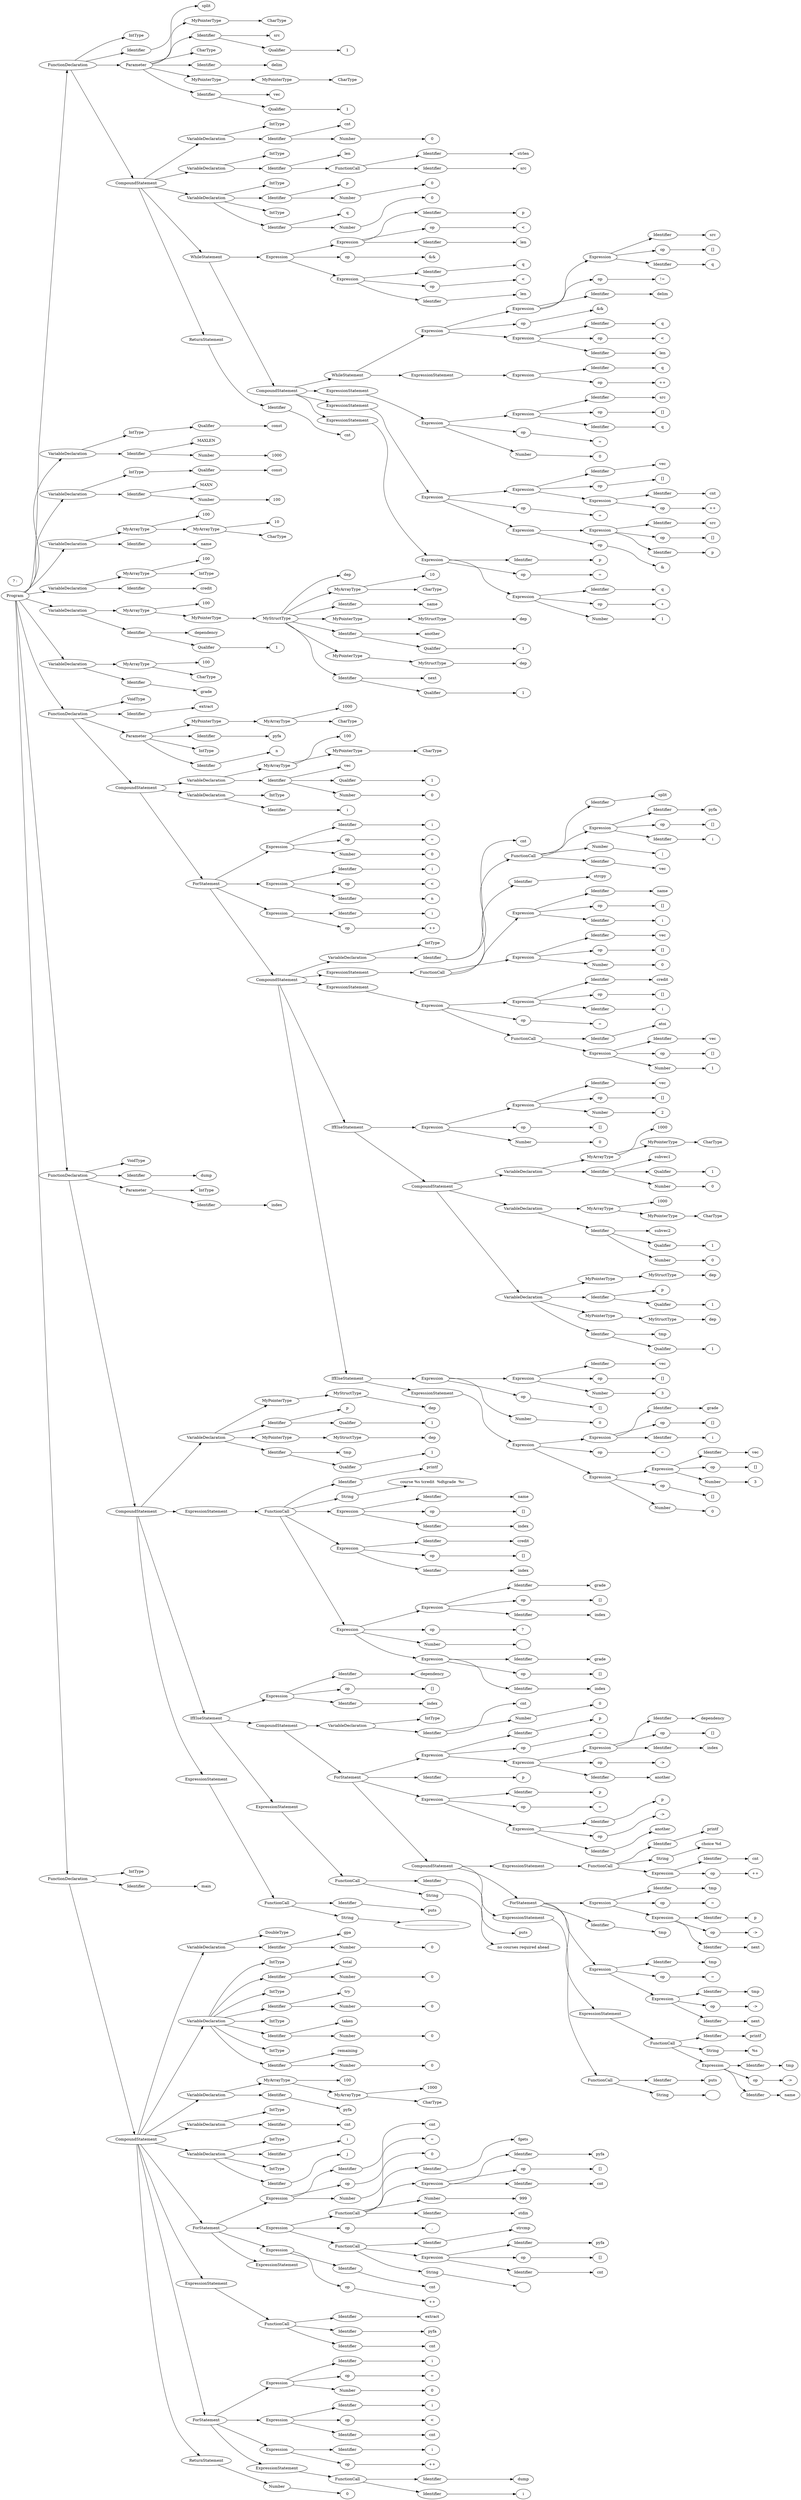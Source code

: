 // Visualization of the Abstract Syntax Tree
digraph AST {
	graph [rankdir=LR]
	Program [label=Program]
	FunctionDeclaration [label=FunctionDeclaration]
	Program -> FunctionDeclaration
	IntType [label=IntType]
	FunctionDeclaration -> IntType
	Identifier [label=Identifier]
	FunctionDeclaration -> Identifier
	split [label=split]
	Identifier -> split
	Parameter [label=Parameter]
	FunctionDeclaration -> Parameter
	MyPointerType [label=MyPointerType]
	Parameter -> MyPointerType
	CharType [label=CharType]
	MyPointerType -> CharType
	Identifier8 [label=Identifier]
	Parameter -> Identifier8
	src [label=src]
	Identifier8 -> src
	Qualifier [label=Qualifier]
	Identifier8 -> Qualifier
	1 [label=1]
	Qualifier -> 1
	CharType12 [label=CharType]
	Parameter -> CharType12
	Identifier13 [label=Identifier]
	Parameter -> Identifier13
	delim [label=delim]
	Identifier13 -> delim
	MyPointerType15 [label=MyPointerType]
	Parameter -> MyPointerType15
	MyPointerType16 [label=MyPointerType]
	MyPointerType15 -> MyPointerType16
	CharType17 [label=CharType]
	MyPointerType16 -> CharType17
	Identifier18 [label=Identifier]
	Parameter -> Identifier18
	vec [label=vec]
	Identifier18 -> vec
	Qualifier20 [label=Qualifier]
	Identifier18 -> Qualifier20
	121 [label=1]
	Qualifier20 -> 121
	CompoundStatement [label=CompoundStatement]
	FunctionDeclaration -> CompoundStatement
	VariableDeclaration [label=VariableDeclaration]
	CompoundStatement -> VariableDeclaration
	IntType24 [label=IntType]
	VariableDeclaration -> IntType24
	Identifier25 [label=Identifier]
	VariableDeclaration -> Identifier25
	cnt [label=cnt]
	Identifier25 -> cnt
	Number [label=Number]
	Identifier25 -> Number
	0 [label=0]
	Number -> 0
	VariableDeclaration29 [label=VariableDeclaration]
	CompoundStatement -> VariableDeclaration29
	IntType30 [label=IntType]
	VariableDeclaration29 -> IntType30
	Identifier31 [label=Identifier]
	VariableDeclaration29 -> Identifier31
	len [label=len]
	Identifier31 -> len
	FunctionCall [label=FunctionCall]
	Identifier31 -> FunctionCall
	Identifier34 [label=Identifier]
	FunctionCall -> Identifier34
	strlen [label=strlen]
	Identifier34 -> strlen
	Identifier36 [label=Identifier]
	FunctionCall -> Identifier36
	src37 [label=src]
	Identifier36 -> src37
	VariableDeclaration38 [label=VariableDeclaration]
	CompoundStatement -> VariableDeclaration38
	IntType39 [label=IntType]
	VariableDeclaration38 -> IntType39
	Identifier40 [label=Identifier]
	VariableDeclaration38 -> Identifier40
	p [label=p]
	Identifier40 -> p
	Number42 [label=Number]
	Identifier40 -> Number42
	043 [label=0]
	Number42 -> 043
	IntType44 [label=IntType]
	VariableDeclaration38 -> IntType44
	Identifier45 [label=Identifier]
	VariableDeclaration38 -> Identifier45
	q [label=q]
	Identifier45 -> q
	Number47 [label=Number]
	Identifier45 -> Number47
	048 [label=0]
	Number47 -> 048
	WhileStatement [label=WhileStatement]
	CompoundStatement -> WhileStatement
	Expression [label=Expression]
	WhileStatement -> Expression
	Expression51 [label=Expression]
	Expression -> Expression51
	Identifier52 [label=Identifier]
	Expression51 -> Identifier52
	p53 [label=p]
	Identifier52 -> p53
	op [label=op]
	Expression51 -> op
	"<" [label="<"]
	op -> "<"
	Identifier56 [label=Identifier]
	Expression51 -> Identifier56
	len57 [label=len]
	Identifier56 -> len57
	op58 [label=op]
	Expression -> op58
	"&&" [label="&&"]
	op58 -> "&&"
	Expression60 [label=Expression]
	Expression -> Expression60
	Identifier61 [label=Identifier]
	Expression60 -> Identifier61
	q62 [label=q]
	Identifier61 -> q62
	op63 [label=op]
	Expression60 -> op63
	"<64" [label="<"]
	op63 -> "<64"
	Identifier65 [label=Identifier]
	Expression60 -> Identifier65
	len66 [label=len]
	Identifier65 -> len66
	CompoundStatement67 [label=CompoundStatement]
	WhileStatement -> CompoundStatement67
	WhileStatement68 [label=WhileStatement]
	CompoundStatement67 -> WhileStatement68
	Expression69 [label=Expression]
	WhileStatement68 -> Expression69
	Expression70 [label=Expression]
	Expression69 -> Expression70
	Expression71 [label=Expression]
	Expression70 -> Expression71
	Identifier72 [label=Identifier]
	Expression71 -> Identifier72
	src73 [label=src]
	Identifier72 -> src73
	op74 [label=op]
	Expression71 -> op74
	"[]" [label="[]"]
	op74 -> "[]"
	Identifier76 [label=Identifier]
	Expression71 -> Identifier76
	q77 [label=q]
	Identifier76 -> q77
	op78 [label=op]
	Expression70 -> op78
	"!=" [label="!="]
	op78 -> "!="
	Identifier80 [label=Identifier]
	Expression70 -> Identifier80
	delim81 [label=delim]
	Identifier80 -> delim81
	op82 [label=op]
	Expression69 -> op82
	"&&83" [label="&&"]
	op82 -> "&&83"
	Expression84 [label=Expression]
	Expression69 -> Expression84
	Identifier85 [label=Identifier]
	Expression84 -> Identifier85
	q86 [label=q]
	Identifier85 -> q86
	op87 [label=op]
	Expression84 -> op87
	"<88" [label="<"]
	op87 -> "<88"
	Identifier89 [label=Identifier]
	Expression84 -> Identifier89
	len90 [label=len]
	Identifier89 -> len90
	ExpressionStatement [label=ExpressionStatement]
	WhileStatement68 -> ExpressionStatement
	Expression92 [label=Expression]
	ExpressionStatement -> Expression92
	Identifier93 [label=Identifier]
	Expression92 -> Identifier93
	q94 [label=q]
	Identifier93 -> q94
	op95 [label=op]
	Expression92 -> op95
	"++" [label="++"]
	op95 -> "++"
	ExpressionStatement97 [label=ExpressionStatement]
	CompoundStatement67 -> ExpressionStatement97
	Expression98 [label=Expression]
	ExpressionStatement97 -> Expression98
	Expression99 [label=Expression]
	Expression98 -> Expression99
	Identifier100 [label=Identifier]
	Expression99 -> Identifier100
	src101 [label=src]
	Identifier100 -> src101
	op102 [label=op]
	Expression99 -> op102
	"[]103" [label="[]"]
	op102 -> "[]103"
	Identifier104 [label=Identifier]
	Expression99 -> Identifier104
	q105 [label=q]
	Identifier104 -> q105
	op106 [label=op]
	Expression98 -> op106
	"=" [label="="]
	op106 -> "="
	Number108 [label=Number]
	Expression98 -> Number108
	0109 [label=0]
	Number108 -> 0109
	ExpressionStatement110 [label=ExpressionStatement]
	CompoundStatement67 -> ExpressionStatement110
	Expression111 [label=Expression]
	ExpressionStatement110 -> Expression111
	Expression112 [label=Expression]
	Expression111 -> Expression112
	Identifier113 [label=Identifier]
	Expression112 -> Identifier113
	vec114 [label=vec]
	Identifier113 -> vec114
	op115 [label=op]
	Expression112 -> op115
	"[]116" [label="[]"]
	op115 -> "[]116"
	Expression117 [label=Expression]
	Expression112 -> Expression117
	Identifier118 [label=Identifier]
	Expression117 -> Identifier118
	cnt119 [label=cnt]
	Identifier118 -> cnt119
	op120 [label=op]
	Expression117 -> op120
	"++121" [label="++"]
	op120 -> "++121"
	op122 [label=op]
	Expression111 -> op122
	"=123" [label="="]
	op122 -> "=123"
	Expression124 [label=Expression]
	Expression111 -> Expression124
	Expression125 [label=Expression]
	Expression124 -> Expression125
	Identifier126 [label=Identifier]
	Expression125 -> Identifier126
	src127 [label=src]
	Identifier126 -> src127
	op128 [label=op]
	Expression125 -> op128
	"[]129" [label="[]"]
	op128 -> "[]129"
	Identifier130 [label=Identifier]
	Expression125 -> Identifier130
	p131 [label=p]
	Identifier130 -> p131
	op132 [label=op]
	Expression124 -> op132
	"&" [label="&"]
	op132 -> "&"
	ExpressionStatement134 [label=ExpressionStatement]
	CompoundStatement67 -> ExpressionStatement134
	Expression135 [label=Expression]
	ExpressionStatement134 -> Expression135
	Identifier136 [label=Identifier]
	Expression135 -> Identifier136
	p137 [label=p]
	Identifier136 -> p137
	op138 [label=op]
	Expression135 -> op138
	"=139" [label="="]
	op138 -> "=139"
	Expression140 [label=Expression]
	Expression135 -> Expression140
	Identifier141 [label=Identifier]
	Expression140 -> Identifier141
	q142 [label=q]
	Identifier141 -> q142
	op143 [label=op]
	Expression140 -> op143
	"+" [label="+"]
	op143 -> "+"
	Number145 [label=Number]
	Expression140 -> Number145
	1146 [label=1]
	Number145 -> 1146
	ReturnStatement [label=ReturnStatement]
	CompoundStatement -> ReturnStatement
	Identifier148 [label=Identifier]
	ReturnStatement -> Identifier148
	cnt149 [label=cnt]
	Identifier148 -> cnt149
	VariableDeclaration150 [label=VariableDeclaration]
	Program -> VariableDeclaration150
	IntType151 [label=IntType]
	VariableDeclaration150 -> IntType151
	Qualifier152 [label=Qualifier]
	IntType151 -> Qualifier152
	const [label=const]
	Qualifier152 -> const
	Identifier154 [label=Identifier]
	VariableDeclaration150 -> Identifier154
	MAXLEN [label=MAXLEN]
	Identifier154 -> MAXLEN
	Number156 [label=Number]
	Identifier154 -> Number156
	1000 [label=1000]
	Number156 -> 1000
	VariableDeclaration158 [label=VariableDeclaration]
	Program -> VariableDeclaration158
	IntType159 [label=IntType]
	VariableDeclaration158 -> IntType159
	Qualifier160 [label=Qualifier]
	IntType159 -> Qualifier160
	const161 [label=const]
	Qualifier160 -> const161
	Identifier162 [label=Identifier]
	VariableDeclaration158 -> Identifier162
	MAXN [label=MAXN]
	Identifier162 -> MAXN
	Number164 [label=Number]
	Identifier162 -> Number164
	100 [label=100]
	Number164 -> 100
	VariableDeclaration166 [label=VariableDeclaration]
	Program -> VariableDeclaration166
	MyArrayType [label=MyArrayType]
	VariableDeclaration166 -> MyArrayType
	100168 [label=100]
	MyArrayType -> 100168
	MyArrayType169 [label=MyArrayType]
	MyArrayType -> MyArrayType169
	10 [label=10]
	MyArrayType169 -> 10
	CharType171 [label=CharType]
	MyArrayType169 -> CharType171
	Identifier172 [label=Identifier]
	VariableDeclaration166 -> Identifier172
	name [label=name]
	Identifier172 -> name
	VariableDeclaration174 [label=VariableDeclaration]
	Program -> VariableDeclaration174
	MyArrayType175 [label=MyArrayType]
	VariableDeclaration174 -> MyArrayType175
	100176 [label=100]
	MyArrayType175 -> 100176
	IntType177 [label=IntType]
	MyArrayType175 -> IntType177
	Identifier178 [label=Identifier]
	VariableDeclaration174 -> Identifier178
	credit [label=credit]
	Identifier178 -> credit
	VariableDeclaration180 [label=VariableDeclaration]
	Program -> VariableDeclaration180
	MyArrayType181 [label=MyArrayType]
	VariableDeclaration180 -> MyArrayType181
	100182 [label=100]
	MyArrayType181 -> 100182
	MyPointerType183 [label=MyPointerType]
	MyArrayType181 -> MyPointerType183
	MyStructType [label=MyStructType]
	MyPointerType183 -> MyStructType
	dep [label=dep]
	MyStructType -> dep
	MyArrayType186 [label=MyArrayType]
	MyStructType -> MyArrayType186
	10187 [label=10]
	MyArrayType186 -> 10187
	CharType188 [label=CharType]
	MyArrayType186 -> CharType188
	Identifier189 [label=Identifier]
	MyStructType -> Identifier189
	name190 [label=name]
	Identifier189 -> name190
	MyPointerType191 [label=MyPointerType]
	MyStructType -> MyPointerType191
	MyStructType192 [label=MyStructType]
	MyPointerType191 -> MyStructType192
	dep193 [label=dep]
	MyStructType192 -> dep193
	Identifier194 [label=Identifier]
	MyStructType -> Identifier194
	another [label=another]
	Identifier194 -> another
	Qualifier196 [label=Qualifier]
	Identifier194 -> Qualifier196
	1197 [label=1]
	Qualifier196 -> 1197
	MyPointerType198 [label=MyPointerType]
	MyStructType -> MyPointerType198
	MyStructType199 [label=MyStructType]
	MyPointerType198 -> MyStructType199
	dep200 [label=dep]
	MyStructType199 -> dep200
	Identifier201 [label=Identifier]
	MyStructType -> Identifier201
	next [label=next]
	Identifier201 -> next
	Qualifier203 [label=Qualifier]
	Identifier201 -> Qualifier203
	1204 [label=1]
	Qualifier203 -> 1204
	Identifier205 [label=Identifier]
	VariableDeclaration180 -> Identifier205
	dependency [label=dependency]
	Identifier205 -> dependency
	Qualifier207 [label=Qualifier]
	Identifier205 -> Qualifier207
	1208 [label=1]
	Qualifier207 -> 1208
	VariableDeclaration209 [label=VariableDeclaration]
	Program -> VariableDeclaration209
	MyArrayType210 [label=MyArrayType]
	VariableDeclaration209 -> MyArrayType210
	100211 [label=100]
	MyArrayType210 -> 100211
	CharType212 [label=CharType]
	MyArrayType210 -> CharType212
	Identifier213 [label=Identifier]
	VariableDeclaration209 -> Identifier213
	grade [label=grade]
	Identifier213 -> grade
	FunctionDeclaration215 [label=FunctionDeclaration]
	Program -> FunctionDeclaration215
	VoidType [label=VoidType]
	FunctionDeclaration215 -> VoidType
	Identifier217 [label=Identifier]
	FunctionDeclaration215 -> Identifier217
	extract [label=extract]
	Identifier217 -> extract
	Parameter219 [label=Parameter]
	FunctionDeclaration215 -> Parameter219
	MyPointerType220 [label=MyPointerType]
	Parameter219 -> MyPointerType220
	MyArrayType221 [label=MyArrayType]
	MyPointerType220 -> MyArrayType221
	1000222 [label=1000]
	MyArrayType221 -> 1000222
	CharType223 [label=CharType]
	MyArrayType221 -> CharType223
	Identifier224 [label=Identifier]
	Parameter219 -> Identifier224
	pyfa [label=pyfa]
	Identifier224 -> pyfa
	IntType226 [label=IntType]
	Parameter219 -> IntType226
	Identifier227 [label=Identifier]
	Parameter219 -> Identifier227
	n [label=n]
	Identifier227 -> n
	CompoundStatement229 [label=CompoundStatement]
	FunctionDeclaration215 -> CompoundStatement229
	VariableDeclaration230 [label=VariableDeclaration]
	CompoundStatement229 -> VariableDeclaration230
	MyArrayType231 [label=MyArrayType]
	VariableDeclaration230 -> MyArrayType231
	100232 [label=100]
	MyArrayType231 -> 100232
	MyPointerType233 [label=MyPointerType]
	MyArrayType231 -> MyPointerType233
	CharType234 [label=CharType]
	MyPointerType233 -> CharType234
	Identifier235 [label=Identifier]
	VariableDeclaration230 -> Identifier235
	vec236 [label=vec]
	Identifier235 -> vec236
	Qualifier237 [label=Qualifier]
	Identifier235 -> Qualifier237
	1238 [label=1]
	Qualifier237 -> 1238
	Number239 [label=Number]
	Identifier235 -> Number239
	0240 [label=0]
	Number239 -> 0240
	VariableDeclaration241 [label=VariableDeclaration]
	CompoundStatement229 -> VariableDeclaration241
	IntType242 [label=IntType]
	VariableDeclaration241 -> IntType242
	Identifier243 [label=Identifier]
	VariableDeclaration241 -> Identifier243
	i [label=i]
	Identifier243 -> i
	ForStatement [label=ForStatement]
	CompoundStatement229 -> ForStatement
	Expression246 [label=Expression]
	ForStatement -> Expression246
	Identifier247 [label=Identifier]
	Expression246 -> Identifier247
	i248 [label=i]
	Identifier247 -> i248
	op249 [label=op]
	Expression246 -> op249
	"=250" [label="="]
	op249 -> "=250"
	Number251 [label=Number]
	Expression246 -> Number251
	0252 [label=0]
	Number251 -> 0252
	Expression253 [label=Expression]
	ForStatement -> Expression253
	Identifier254 [label=Identifier]
	Expression253 -> Identifier254
	i255 [label=i]
	Identifier254 -> i255
	op256 [label=op]
	Expression253 -> op256
	"<257" [label="<"]
	op256 -> "<257"
	Identifier258 [label=Identifier]
	Expression253 -> Identifier258
	n259 [label=n]
	Identifier258 -> n259
	Expression260 [label=Expression]
	ForStatement -> Expression260
	Identifier261 [label=Identifier]
	Expression260 -> Identifier261
	i262 [label=i]
	Identifier261 -> i262
	op263 [label=op]
	Expression260 -> op263
	"++264" [label="++"]
	op263 -> "++264"
	CompoundStatement265 [label=CompoundStatement]
	ForStatement -> CompoundStatement265
	VariableDeclaration266 [label=VariableDeclaration]
	CompoundStatement265 -> VariableDeclaration266
	IntType267 [label=IntType]
	VariableDeclaration266 -> IntType267
	Identifier268 [label=Identifier]
	VariableDeclaration266 -> Identifier268
	cnt269 [label=cnt]
	Identifier268 -> cnt269
	FunctionCall270 [label=FunctionCall]
	Identifier268 -> FunctionCall270
	Identifier271 [label=Identifier]
	FunctionCall270 -> Identifier271
	split272 [label=split]
	Identifier271 -> split272
	Expression273 [label=Expression]
	FunctionCall270 -> Expression273
	Identifier274 [label=Identifier]
	Expression273 -> Identifier274
	pyfa275 [label=pyfa]
	Identifier274 -> pyfa275
	op276 [label=op]
	Expression273 -> op276
	"[]277" [label="[]"]
	op276 -> "[]277"
	Identifier278 [label=Identifier]
	Expression273 -> Identifier278
	i279 [label=i]
	Identifier278 -> i279
	Number280 [label=Number]
	FunctionCall270 -> Number280
	"|" [label="|"]
	Number280 -> "|"
	Identifier282 [label=Identifier]
	FunctionCall270 -> Identifier282
	vec283 [label=vec]
	Identifier282 -> vec283
	ExpressionStatement284 [label=ExpressionStatement]
	CompoundStatement265 -> ExpressionStatement284
	FunctionCall285 [label=FunctionCall]
	ExpressionStatement284 -> FunctionCall285
	Identifier286 [label=Identifier]
	FunctionCall285 -> Identifier286
	strcpy [label=strcpy]
	Identifier286 -> strcpy
	Expression288 [label=Expression]
	FunctionCall285 -> Expression288
	Identifier289 [label=Identifier]
	Expression288 -> Identifier289
	name290 [label=name]
	Identifier289 -> name290
	op291 [label=op]
	Expression288 -> op291
	"[]292" [label="[]"]
	op291 -> "[]292"
	Identifier293 [label=Identifier]
	Expression288 -> Identifier293
	i294 [label=i]
	Identifier293 -> i294
	Expression295 [label=Expression]
	FunctionCall285 -> Expression295
	Identifier296 [label=Identifier]
	Expression295 -> Identifier296
	vec297 [label=vec]
	Identifier296 -> vec297
	op298 [label=op]
	Expression295 -> op298
	"[]299" [label="[]"]
	op298 -> "[]299"
	Number300 [label=Number]
	Expression295 -> Number300
	0301 [label=0]
	Number300 -> 0301
	ExpressionStatement302 [label=ExpressionStatement]
	CompoundStatement265 -> ExpressionStatement302
	Expression303 [label=Expression]
	ExpressionStatement302 -> Expression303
	Expression304 [label=Expression]
	Expression303 -> Expression304
	Identifier305 [label=Identifier]
	Expression304 -> Identifier305
	credit306 [label=credit]
	Identifier305 -> credit306
	op307 [label=op]
	Expression304 -> op307
	"[]308" [label="[]"]
	op307 -> "[]308"
	Identifier309 [label=Identifier]
	Expression304 -> Identifier309
	i310 [label=i]
	Identifier309 -> i310
	op311 [label=op]
	Expression303 -> op311
	"=312" [label="="]
	op311 -> "=312"
	FunctionCall313 [label=FunctionCall]
	Expression303 -> FunctionCall313
	Identifier314 [label=Identifier]
	FunctionCall313 -> Identifier314
	atoi [label=atoi]
	Identifier314 -> atoi
	Expression316 [label=Expression]
	FunctionCall313 -> Expression316
	Identifier317 [label=Identifier]
	Expression316 -> Identifier317
	vec318 [label=vec]
	Identifier317 -> vec318
	op319 [label=op]
	Expression316 -> op319
	"[]320" [label="[]"]
	op319 -> "[]320"
	Number321 [label=Number]
	Expression316 -> Number321
	1322 [label=1]
	Number321 -> 1322
	IfElseStatement [label=IfElseStatement]
	CompoundStatement265 -> IfElseStatement
	Expression324 [label=Expression]
	IfElseStatement -> Expression324
	Expression325 [label=Expression]
	Expression324 -> Expression325
	Identifier326 [label=Identifier]
	Expression325 -> Identifier326
	vec327 [label=vec]
	Identifier326 -> vec327
	op328 [label=op]
	Expression325 -> op328
	"[]329" [label="[]"]
	op328 -> "[]329"
	Number330 [label=Number]
	Expression325 -> Number330
	2 [label=2]
	Number330 -> 2
	op332 [label=op]
	Expression324 -> op332
	"[]333" [label="[]"]
	op332 -> "[]333"
	Number334 [label=Number]
	Expression324 -> Number334
	0335 [label=0]
	Number334 -> 0335
	CompoundStatement336 [label=CompoundStatement]
	IfElseStatement -> CompoundStatement336
	VariableDeclaration337 [label=VariableDeclaration]
	CompoundStatement336 -> VariableDeclaration337
	MyArrayType338 [label=MyArrayType]
	VariableDeclaration337 -> MyArrayType338
	1000339 [label=1000]
	MyArrayType338 -> 1000339
	MyPointerType340 [label=MyPointerType]
	MyArrayType338 -> MyPointerType340
	CharType341 [label=CharType]
	MyPointerType340 -> CharType341
	Identifier342 [label=Identifier]
	VariableDeclaration337 -> Identifier342
	subvec1 [label=subvec1]
	Identifier342 -> subvec1
	Qualifier344 [label=Qualifier]
	Identifier342 -> Qualifier344
	1345 [label=1]
	Qualifier344 -> 1345
	Number346 [label=Number]
	Identifier342 -> Number346
	0347 [label=0]
	Number346 -> 0347
	VariableDeclaration348 [label=VariableDeclaration]
	CompoundStatement336 -> VariableDeclaration348
	MyArrayType349 [label=MyArrayType]
	VariableDeclaration348 -> MyArrayType349
	1000350 [label=1000]
	MyArrayType349 -> 1000350
	MyPointerType351 [label=MyPointerType]
	MyArrayType349 -> MyPointerType351
	CharType352 [label=CharType]
	MyPointerType351 -> CharType352
	Identifier353 [label=Identifier]
	VariableDeclaration348 -> Identifier353
	subvec2 [label=subvec2]
	Identifier353 -> subvec2
	Qualifier355 [label=Qualifier]
	Identifier353 -> Qualifier355
	1356 [label=1]
	Qualifier355 -> 1356
	Number357 [label=Number]
	Identifier353 -> Number357
	0358 [label=0]
	Number357 -> 0358
	VariableDeclaration359 [label=VariableDeclaration]
	CompoundStatement336 -> VariableDeclaration359
	MyPointerType360 [label=MyPointerType]
	VariableDeclaration359 -> MyPointerType360
	MyStructType361 [label=MyStructType]
	MyPointerType360 -> MyStructType361
	dep362 [label=dep]
	MyStructType361 -> dep362
	Identifier363 [label=Identifier]
	VariableDeclaration359 -> Identifier363
	p364 [label=p]
	Identifier363 -> p364
	Qualifier365 [label=Qualifier]
	Identifier363 -> Qualifier365
	1366 [label=1]
	Qualifier365 -> 1366
	MyPointerType367 [label=MyPointerType]
	VariableDeclaration359 -> MyPointerType367
	MyStructType368 [label=MyStructType]
	MyPointerType367 -> MyStructType368
	dep369 [label=dep]
	MyStructType368 -> dep369
	Identifier370 [label=Identifier]
	VariableDeclaration359 -> Identifier370
	tmp [label=tmp]
	Identifier370 -> tmp
	Qualifier372 [label=Qualifier]
	Identifier370 -> Qualifier372
	1373 [label=1]
	Qualifier372 -> 1373
	IfElseStatement374 [label=IfElseStatement]
	CompoundStatement265 -> IfElseStatement374
	Expression375 [label=Expression]
	IfElseStatement374 -> Expression375
	Expression376 [label=Expression]
	Expression375 -> Expression376
	Identifier377 [label=Identifier]
	Expression376 -> Identifier377
	vec378 [label=vec]
	Identifier377 -> vec378
	op379 [label=op]
	Expression376 -> op379
	"[]380" [label="[]"]
	op379 -> "[]380"
	Number381 [label=Number]
	Expression376 -> Number381
	3 [label=3]
	Number381 -> 3
	op383 [label=op]
	Expression375 -> op383
	"[]384" [label="[]"]
	op383 -> "[]384"
	Number385 [label=Number]
	Expression375 -> Number385
	0386 [label=0]
	Number385 -> 0386
	ExpressionStatement387 [label=ExpressionStatement]
	IfElseStatement374 -> ExpressionStatement387
	Expression388 [label=Expression]
	ExpressionStatement387 -> Expression388
	Expression389 [label=Expression]
	Expression388 -> Expression389
	Identifier390 [label=Identifier]
	Expression389 -> Identifier390
	grade391 [label=grade]
	Identifier390 -> grade391
	op392 [label=op]
	Expression389 -> op392
	"[]393" [label="[]"]
	op392 -> "[]393"
	Identifier394 [label=Identifier]
	Expression389 -> Identifier394
	i395 [label=i]
	Identifier394 -> i395
	op396 [label=op]
	Expression388 -> op396
	"=397" [label="="]
	op396 -> "=397"
	Expression398 [label=Expression]
	Expression388 -> Expression398
	Expression399 [label=Expression]
	Expression398 -> Expression399
	Identifier400 [label=Identifier]
	Expression399 -> Identifier400
	vec401 [label=vec]
	Identifier400 -> vec401
	op402 [label=op]
	Expression399 -> op402
	"[]403" [label="[]"]
	op402 -> "[]403"
	Number404 [label=Number]
	Expression399 -> Number404
	3405 [label=3]
	Number404 -> 3405
	op406 [label=op]
	Expression398 -> op406
	"[]407" [label="[]"]
	op406 -> "[]407"
	Number408 [label=Number]
	Expression398 -> Number408
	0409 [label=0]
	Number408 -> 0409
	FunctionDeclaration410 [label=FunctionDeclaration]
	Program -> FunctionDeclaration410
	VoidType411 [label=VoidType]
	FunctionDeclaration410 -> VoidType411
	Identifier412 [label=Identifier]
	FunctionDeclaration410 -> Identifier412
	dump [label=dump]
	Identifier412 -> dump
	Parameter414 [label=Parameter]
	FunctionDeclaration410 -> Parameter414
	IntType415 [label=IntType]
	Parameter414 -> IntType415
	Identifier416 [label=Identifier]
	Parameter414 -> Identifier416
	index [label=index]
	Identifier416 -> index
	CompoundStatement418 [label=CompoundStatement]
	FunctionDeclaration410 -> CompoundStatement418
	VariableDeclaration419 [label=VariableDeclaration]
	CompoundStatement418 -> VariableDeclaration419
	MyPointerType420 [label=MyPointerType]
	VariableDeclaration419 -> MyPointerType420
	MyStructType421 [label=MyStructType]
	MyPointerType420 -> MyStructType421
	dep422 [label=dep]
	MyStructType421 -> dep422
	Identifier423 [label=Identifier]
	VariableDeclaration419 -> Identifier423
	p424 [label=p]
	Identifier423 -> p424
	Qualifier425 [label=Qualifier]
	Identifier423 -> Qualifier425
	1426 [label=1]
	Qualifier425 -> 1426
	MyPointerType427 [label=MyPointerType]
	VariableDeclaration419 -> MyPointerType427
	MyStructType428 [label=MyStructType]
	MyPointerType427 -> MyStructType428
	dep429 [label=dep]
	MyStructType428 -> dep429
	Identifier430 [label=Identifier]
	VariableDeclaration419 -> Identifier430
	tmp431 [label=tmp]
	Identifier430 -> tmp431
	Qualifier432 [label=Qualifier]
	Identifier430 -> Qualifier432
	1433 [label=1]
	Qualifier432 -> 1433
	ExpressionStatement434 [label=ExpressionStatement]
	CompoundStatement418 -> ExpressionStatement434
	FunctionCall435 [label=FunctionCall]
	ExpressionStatement434 -> FunctionCall435
	Identifier436 [label=Identifier]
	FunctionCall435 -> Identifier436
	printf [label=printf]
	Identifier436 -> printf
	String [label=String]
	FunctionCall435 -> String
	"course %s \tcredit  %d\tgrade  %c\n" [label="course %s \tcredit  %d\tgrade  %c\n"]
	String -> "course %s \tcredit  %d\tgrade  %c\n"
	Expression440 [label=Expression]
	FunctionCall435 -> Expression440
	Identifier441 [label=Identifier]
	Expression440 -> Identifier441
	name442 [label=name]
	Identifier441 -> name442
	op443 [label=op]
	Expression440 -> op443
	"[]444" [label="[]"]
	op443 -> "[]444"
	Identifier445 [label=Identifier]
	Expression440 -> Identifier445
	index446 [label=index]
	Identifier445 -> index446
	Expression447 [label=Expression]
	FunctionCall435 -> Expression447
	Identifier448 [label=Identifier]
	Expression447 -> Identifier448
	credit449 [label=credit]
	Identifier448 -> credit449
	op450 [label=op]
	Expression447 -> op450
	"[]451" [label="[]"]
	op450 -> "[]451"
	Identifier452 [label=Identifier]
	Expression447 -> Identifier452
	index453 [label=index]
	Identifier452 -> index453
	Expression454 [label=Expression]
	FunctionCall435 -> Expression454
	Expression455 [label=Expression]
	Expression454 -> Expression455
	Identifier456 [label=Identifier]
	Expression455 -> Identifier456
	grade457 [label=grade]
	Identifier456 -> grade457
	op458 [label=op]
	Expression455 -> op458
	"[]459" [label="[]"]
	op458 -> "[]459"
	Identifier460 [label=Identifier]
	Expression455 -> Identifier460
	index461 [label=index]
	Identifier460 -> index461
	op462 [label=op]
	Expression454 -> op462
	"? :" [label="? :"]
	op462 -> "? "
	Number464 [label=Number]
	Expression454 -> Number464
	" " [label=" "]
	Number464 -> " "
	Expression466 [label=Expression]
	Expression454 -> Expression466
	Identifier467 [label=Identifier]
	Expression466 -> Identifier467
	grade468 [label=grade]
	Identifier467 -> grade468
	op469 [label=op]
	Expression466 -> op469
	"[]470" [label="[]"]
	op469 -> "[]470"
	Identifier471 [label=Identifier]
	Expression466 -> Identifier471
	index472 [label=index]
	Identifier471 -> index472
	IfElseStatement473 [label=IfElseStatement]
	CompoundStatement418 -> IfElseStatement473
	Expression474 [label=Expression]
	IfElseStatement473 -> Expression474
	Identifier475 [label=Identifier]
	Expression474 -> Identifier475
	dependency476 [label=dependency]
	Identifier475 -> dependency476
	op477 [label=op]
	Expression474 -> op477
	"[]478" [label="[]"]
	op477 -> "[]478"
	Identifier479 [label=Identifier]
	Expression474 -> Identifier479
	index480 [label=index]
	Identifier479 -> index480
	CompoundStatement481 [label=CompoundStatement]
	IfElseStatement473 -> CompoundStatement481
	VariableDeclaration482 [label=VariableDeclaration]
	CompoundStatement481 -> VariableDeclaration482
	IntType483 [label=IntType]
	VariableDeclaration482 -> IntType483
	Identifier484 [label=Identifier]
	VariableDeclaration482 -> Identifier484
	cnt485 [label=cnt]
	Identifier484 -> cnt485
	Number486 [label=Number]
	Identifier484 -> Number486
	0487 [label=0]
	Number486 -> 0487
	ForStatement488 [label=ForStatement]
	CompoundStatement481 -> ForStatement488
	Expression489 [label=Expression]
	ForStatement488 -> Expression489
	Identifier490 [label=Identifier]
	Expression489 -> Identifier490
	p491 [label=p]
	Identifier490 -> p491
	op492 [label=op]
	Expression489 -> op492
	"=493" [label="="]
	op492 -> "=493"
	Expression494 [label=Expression]
	Expression489 -> Expression494
	Expression495 [label=Expression]
	Expression494 -> Expression495
	Identifier496 [label=Identifier]
	Expression495 -> Identifier496
	dependency497 [label=dependency]
	Identifier496 -> dependency497
	op498 [label=op]
	Expression495 -> op498
	"[]499" [label="[]"]
	op498 -> "[]499"
	Identifier500 [label=Identifier]
	Expression495 -> Identifier500
	index501 [label=index]
	Identifier500 -> index501
	op502 [label=op]
	Expression494 -> op502
	"->" [label="->"]
	op502 -> "->"
	Identifier504 [label=Identifier]
	Expression494 -> Identifier504
	another505 [label=another]
	Identifier504 -> another505
	Identifier506 [label=Identifier]
	ForStatement488 -> Identifier506
	p507 [label=p]
	Identifier506 -> p507
	Expression508 [label=Expression]
	ForStatement488 -> Expression508
	Identifier509 [label=Identifier]
	Expression508 -> Identifier509
	p510 [label=p]
	Identifier509 -> p510
	op511 [label=op]
	Expression508 -> op511
	"=512" [label="="]
	op511 -> "=512"
	Expression513 [label=Expression]
	Expression508 -> Expression513
	Identifier514 [label=Identifier]
	Expression513 -> Identifier514
	p515 [label=p]
	Identifier514 -> p515
	op516 [label=op]
	Expression513 -> op516
	"->517" [label="->"]
	op516 -> "->517"
	Identifier518 [label=Identifier]
	Expression513 -> Identifier518
	another519 [label=another]
	Identifier518 -> another519
	CompoundStatement520 [label=CompoundStatement]
	ForStatement488 -> CompoundStatement520
	ExpressionStatement521 [label=ExpressionStatement]
	CompoundStatement520 -> ExpressionStatement521
	FunctionCall522 [label=FunctionCall]
	ExpressionStatement521 -> FunctionCall522
	Identifier523 [label=Identifier]
	FunctionCall522 -> Identifier523
	printf524 [label=printf]
	Identifier523 -> printf524
	String525 [label=String]
	FunctionCall522 -> String525
	"choice %d  " [label="choice %d  "]
	String525 -> "choice %d  "
	Expression527 [label=Expression]
	FunctionCall522 -> Expression527
	Identifier528 [label=Identifier]
	Expression527 -> Identifier528
	cnt529 [label=cnt]
	Identifier528 -> cnt529
	op530 [label=op]
	Expression527 -> op530
	"++531" [label="++"]
	op530 -> "++531"
	ForStatement532 [label=ForStatement]
	CompoundStatement520 -> ForStatement532
	Expression533 [label=Expression]
	ForStatement532 -> Expression533
	Identifier534 [label=Identifier]
	Expression533 -> Identifier534
	tmp535 [label=tmp]
	Identifier534 -> tmp535
	op536 [label=op]
	Expression533 -> op536
	"=537" [label="="]
	op536 -> "=537"
	Expression538 [label=Expression]
	Expression533 -> Expression538
	Identifier539 [label=Identifier]
	Expression538 -> Identifier539
	p540 [label=p]
	Identifier539 -> p540
	op541 [label=op]
	Expression538 -> op541
	"->542" [label="->"]
	op541 -> "->542"
	Identifier543 [label=Identifier]
	Expression538 -> Identifier543
	next544 [label=next]
	Identifier543 -> next544
	Identifier545 [label=Identifier]
	ForStatement532 -> Identifier545
	tmp546 [label=tmp]
	Identifier545 -> tmp546
	Expression547 [label=Expression]
	ForStatement532 -> Expression547
	Identifier548 [label=Identifier]
	Expression547 -> Identifier548
	tmp549 [label=tmp]
	Identifier548 -> tmp549
	op550 [label=op]
	Expression547 -> op550
	"=551" [label="="]
	op550 -> "=551"
	Expression552 [label=Expression]
	Expression547 -> Expression552
	Identifier553 [label=Identifier]
	Expression552 -> Identifier553
	tmp554 [label=tmp]
	Identifier553 -> tmp554
	op555 [label=op]
	Expression552 -> op555
	"->556" [label="->"]
	op555 -> "->556"
	Identifier557 [label=Identifier]
	Expression552 -> Identifier557
	next558 [label=next]
	Identifier557 -> next558
	ExpressionStatement559 [label=ExpressionStatement]
	ForStatement532 -> ExpressionStatement559
	FunctionCall560 [label=FunctionCall]
	ExpressionStatement559 -> FunctionCall560
	Identifier561 [label=Identifier]
	FunctionCall560 -> Identifier561
	printf562 [label=printf]
	Identifier561 -> printf562
	String563 [label=String]
	FunctionCall560 -> String563
	"%s " [label="%s "]
	String563 -> "%s "
	Expression565 [label=Expression]
	FunctionCall560 -> Expression565
	Identifier566 [label=Identifier]
	Expression565 -> Identifier566
	tmp567 [label=tmp]
	Identifier566 -> tmp567
	op568 [label=op]
	Expression565 -> op568
	"->569" [label="->"]
	op568 -> "->569"
	Identifier570 [label=Identifier]
	Expression565 -> Identifier570
	name571 [label=name]
	Identifier570 -> name571
	ExpressionStatement572 [label=ExpressionStatement]
	CompoundStatement520 -> ExpressionStatement572
	FunctionCall573 [label=FunctionCall]
	ExpressionStatement572 -> FunctionCall573
	Identifier574 [label=Identifier]
	FunctionCall573 -> Identifier574
	puts [label=puts]
	Identifier574 -> puts
	String576 [label=String]
	FunctionCall573 -> String576
	"" [label=""]
	String576 -> ""
	ExpressionStatement578 [label=ExpressionStatement]
	IfElseStatement473 -> ExpressionStatement578
	FunctionCall579 [label=FunctionCall]
	ExpressionStatement578 -> FunctionCall579
	Identifier580 [label=Identifier]
	FunctionCall579 -> Identifier580
	puts581 [label=puts]
	Identifier580 -> puts581
	String582 [label=String]
	FunctionCall579 -> String582
	"no courses required ahead" [label="no courses required ahead"]
	String582 -> "no courses required ahead"
	ExpressionStatement584 [label=ExpressionStatement]
	CompoundStatement418 -> ExpressionStatement584
	FunctionCall585 [label=FunctionCall]
	ExpressionStatement584 -> FunctionCall585
	Identifier586 [label=Identifier]
	FunctionCall585 -> Identifier586
	puts587 [label=puts]
	Identifier586 -> puts587
	String588 [label=String]
	FunctionCall585 -> String588
	"--------------------------------------------" [label="--------------------------------------------"]
	String588 -> "--------------------------------------------"
	FunctionDeclaration590 [label=FunctionDeclaration]
	Program -> FunctionDeclaration590
	IntType591 [label=IntType]
	FunctionDeclaration590 -> IntType591
	Identifier592 [label=Identifier]
	FunctionDeclaration590 -> Identifier592
	main [label=main]
	Identifier592 -> main
	CompoundStatement594 [label=CompoundStatement]
	FunctionDeclaration590 -> CompoundStatement594
	VariableDeclaration595 [label=VariableDeclaration]
	CompoundStatement594 -> VariableDeclaration595
	DoubleType [label=DoubleType]
	VariableDeclaration595 -> DoubleType
	Identifier597 [label=Identifier]
	VariableDeclaration595 -> Identifier597
	gpa [label=gpa]
	Identifier597 -> gpa
	Number599 [label=Number]
	Identifier597 -> Number599
	0600 [label=0]
	Number599 -> 0600
	VariableDeclaration601 [label=VariableDeclaration]
	CompoundStatement594 -> VariableDeclaration601
	IntType602 [label=IntType]
	VariableDeclaration601 -> IntType602
	Identifier603 [label=Identifier]
	VariableDeclaration601 -> Identifier603
	total [label=total]
	Identifier603 -> total
	Number605 [label=Number]
	Identifier603 -> Number605
	0606 [label=0]
	Number605 -> 0606
	IntType607 [label=IntType]
	VariableDeclaration601 -> IntType607
	Identifier608 [label=Identifier]
	VariableDeclaration601 -> Identifier608
	try [label=try]
	Identifier608 -> try
	Number610 [label=Number]
	Identifier608 -> Number610
	0611 [label=0]
	Number610 -> 0611
	IntType612 [label=IntType]
	VariableDeclaration601 -> IntType612
	Identifier613 [label=Identifier]
	VariableDeclaration601 -> Identifier613
	taken [label=taken]
	Identifier613 -> taken
	Number615 [label=Number]
	Identifier613 -> Number615
	0616 [label=0]
	Number615 -> 0616
	IntType617 [label=IntType]
	VariableDeclaration601 -> IntType617
	Identifier618 [label=Identifier]
	VariableDeclaration601 -> Identifier618
	remaining [label=remaining]
	Identifier618 -> remaining
	Number620 [label=Number]
	Identifier618 -> Number620
	0621 [label=0]
	Number620 -> 0621
	VariableDeclaration622 [label=VariableDeclaration]
	CompoundStatement594 -> VariableDeclaration622
	MyArrayType623 [label=MyArrayType]
	VariableDeclaration622 -> MyArrayType623
	100624 [label=100]
	MyArrayType623 -> 100624
	MyArrayType625 [label=MyArrayType]
	MyArrayType623 -> MyArrayType625
	1000626 [label=1000]
	MyArrayType625 -> 1000626
	CharType627 [label=CharType]
	MyArrayType625 -> CharType627
	Identifier628 [label=Identifier]
	VariableDeclaration622 -> Identifier628
	pyfa629 [label=pyfa]
	Identifier628 -> pyfa629
	VariableDeclaration630 [label=VariableDeclaration]
	CompoundStatement594 -> VariableDeclaration630
	IntType631 [label=IntType]
	VariableDeclaration630 -> IntType631
	Identifier632 [label=Identifier]
	VariableDeclaration630 -> Identifier632
	cnt633 [label=cnt]
	Identifier632 -> cnt633
	VariableDeclaration634 [label=VariableDeclaration]
	CompoundStatement594 -> VariableDeclaration634
	IntType635 [label=IntType]
	VariableDeclaration634 -> IntType635
	Identifier636 [label=Identifier]
	VariableDeclaration634 -> Identifier636
	i637 [label=i]
	Identifier636 -> i637
	IntType638 [label=IntType]
	VariableDeclaration634 -> IntType638
	Identifier639 [label=Identifier]
	VariableDeclaration634 -> Identifier639
	j [label=j]
	Identifier639 -> j
	ForStatement641 [label=ForStatement]
	CompoundStatement594 -> ForStatement641
	Expression642 [label=Expression]
	ForStatement641 -> Expression642
	Identifier643 [label=Identifier]
	Expression642 -> Identifier643
	cnt644 [label=cnt]
	Identifier643 -> cnt644
	op645 [label=op]
	Expression642 -> op645
	"=646" [label="="]
	op645 -> "=646"
	Number647 [label=Number]
	Expression642 -> Number647
	0648 [label=0]
	Number647 -> 0648
	Expression649 [label=Expression]
	ForStatement641 -> Expression649
	FunctionCall650 [label=FunctionCall]
	Expression649 -> FunctionCall650
	Identifier651 [label=Identifier]
	FunctionCall650 -> Identifier651
	fgets [label=fgets]
	Identifier651 -> fgets
	Expression653 [label=Expression]
	FunctionCall650 -> Expression653
	Identifier654 [label=Identifier]
	Expression653 -> Identifier654
	pyfa655 [label=pyfa]
	Identifier654 -> pyfa655
	op656 [label=op]
	Expression653 -> op656
	"[]657" [label="[]"]
	op656 -> "[]657"
	Identifier658 [label=Identifier]
	Expression653 -> Identifier658
	cnt659 [label=cnt]
	Identifier658 -> cnt659
	Number660 [label=Number]
	FunctionCall650 -> Number660
	999 [label=999]
	Number660 -> 999
	Identifier662 [label=Identifier]
	FunctionCall650 -> Identifier662
	stdin [label=stdin]
	Identifier662 -> stdin
	op664 [label=op]
	Expression649 -> op664
	"," [label=","]
	op664 -> ","
	FunctionCall666 [label=FunctionCall]
	Expression649 -> FunctionCall666
	Identifier667 [label=Identifier]
	FunctionCall666 -> Identifier667
	strcmp [label=strcmp]
	Identifier667 -> strcmp
	Expression669 [label=Expression]
	FunctionCall666 -> Expression669
	Identifier670 [label=Identifier]
	Expression669 -> Identifier670
	pyfa671 [label=pyfa]
	Identifier670 -> pyfa671
	op672 [label=op]
	Expression669 -> op672
	"[]673" [label="[]"]
	op672 -> "[]673"
	Identifier674 [label=Identifier]
	Expression669 -> Identifier674
	cnt675 [label=cnt]
	Identifier674 -> cnt675
	String676 [label=String]
	FunctionCall666 -> String676
	"\n" [label="\n"]
	String676 -> "\n"
	Expression678 [label=Expression]
	ForStatement641 -> Expression678
	Identifier679 [label=Identifier]
	Expression678 -> Identifier679
	cnt680 [label=cnt]
	Identifier679 -> cnt680
	op681 [label=op]
	Expression678 -> op681
	"++682" [label="++"]
	op681 -> "++682"
	ExpressionStatement683 [label=ExpressionStatement]
	ForStatement641 -> ExpressionStatement683
	ExpressionStatement684 [label=ExpressionStatement]
	CompoundStatement594 -> ExpressionStatement684
	FunctionCall685 [label=FunctionCall]
	ExpressionStatement684 -> FunctionCall685
	Identifier686 [label=Identifier]
	FunctionCall685 -> Identifier686
	extract687 [label=extract]
	Identifier686 -> extract687
	Identifier688 [label=Identifier]
	FunctionCall685 -> Identifier688
	pyfa689 [label=pyfa]
	Identifier688 -> pyfa689
	Identifier690 [label=Identifier]
	FunctionCall685 -> Identifier690
	cnt691 [label=cnt]
	Identifier690 -> cnt691
	ForStatement692 [label=ForStatement]
	CompoundStatement594 -> ForStatement692
	Expression693 [label=Expression]
	ForStatement692 -> Expression693
	Identifier694 [label=Identifier]
	Expression693 -> Identifier694
	i695 [label=i]
	Identifier694 -> i695
	op696 [label=op]
	Expression693 -> op696
	"=697" [label="="]
	op696 -> "=697"
	Number698 [label=Number]
	Expression693 -> Number698
	0699 [label=0]
	Number698 -> 0699
	Expression700 [label=Expression]
	ForStatement692 -> Expression700
	Identifier701 [label=Identifier]
	Expression700 -> Identifier701
	i702 [label=i]
	Identifier701 -> i702
	op703 [label=op]
	Expression700 -> op703
	"<704" [label="<"]
	op703 -> "<704"
	Identifier705 [label=Identifier]
	Expression700 -> Identifier705
	cnt706 [label=cnt]
	Identifier705 -> cnt706
	Expression707 [label=Expression]
	ForStatement692 -> Expression707
	Identifier708 [label=Identifier]
	Expression707 -> Identifier708
	i709 [label=i]
	Identifier708 -> i709
	op710 [label=op]
	Expression707 -> op710
	"++711" [label="++"]
	op710 -> "++711"
	ExpressionStatement712 [label=ExpressionStatement]
	ForStatement692 -> ExpressionStatement712
	FunctionCall713 [label=FunctionCall]
	ExpressionStatement712 -> FunctionCall713
	Identifier714 [label=Identifier]
	FunctionCall713 -> Identifier714
	dump715 [label=dump]
	Identifier714 -> dump715
	Identifier716 [label=Identifier]
	FunctionCall713 -> Identifier716
	i717 [label=i]
	Identifier716 -> i717
	ReturnStatement718 [label=ReturnStatement]
	CompoundStatement594 -> ReturnStatement718
	Number719 [label=Number]
	ReturnStatement718 -> Number719
	0720 [label=0]
	Number719 -> 0720
}
